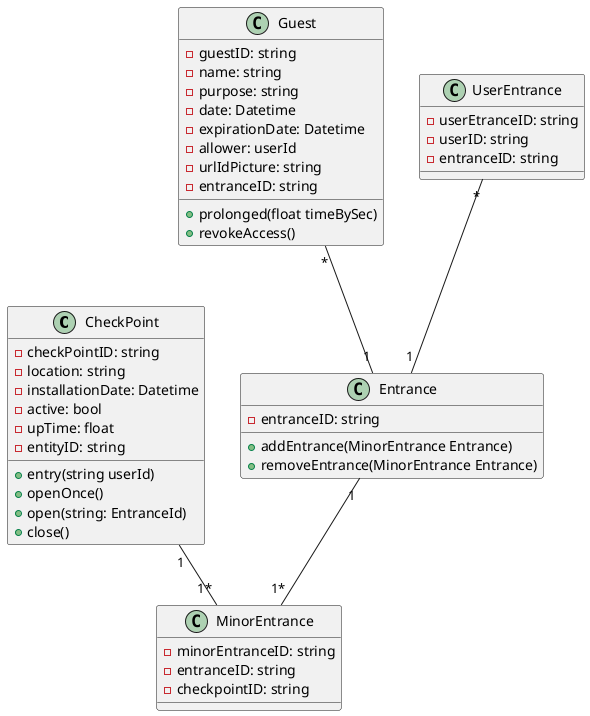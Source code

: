 @startuml
class CheckPoint{
    - checkPointID: string
    - location: string
    - installationDate: Datetime
    - active: bool
    - upTime: float
    - entityID: string
    + entry(string userId)
    + openOnce()
    + open(string: EntranceId)
    + close()
}
class Guest{
    - guestID: string
    - name: string
    - purpose: string
    - date: Datetime
    - expirationDate: Datetime
    - allower: userId
    - urlIdPicture: string
    - entranceID: string
    + prolonged(float timeBySec)
    + revokeAccess()
}
class Entrance{
    - entranceID: string
    + addEntrance(MinorEntrance Entrance)
    + removeEntrance(MinorEntrance Entrance)
}
class MinorEntrance{
    - minorEntranceID: string
    - entranceID: string
    - checkpointID: string
}
class UserEntrance{
    - userEtranceID: string
    - userID: string
    - entranceID: string
}
Entrance "1"--"1*" MinorEntrance
CheckPoint "1"--"1*" MinorEntrance
Guest "*"--"1" Entrance
UserEntrance "*"--"1" Entrance

@enduml